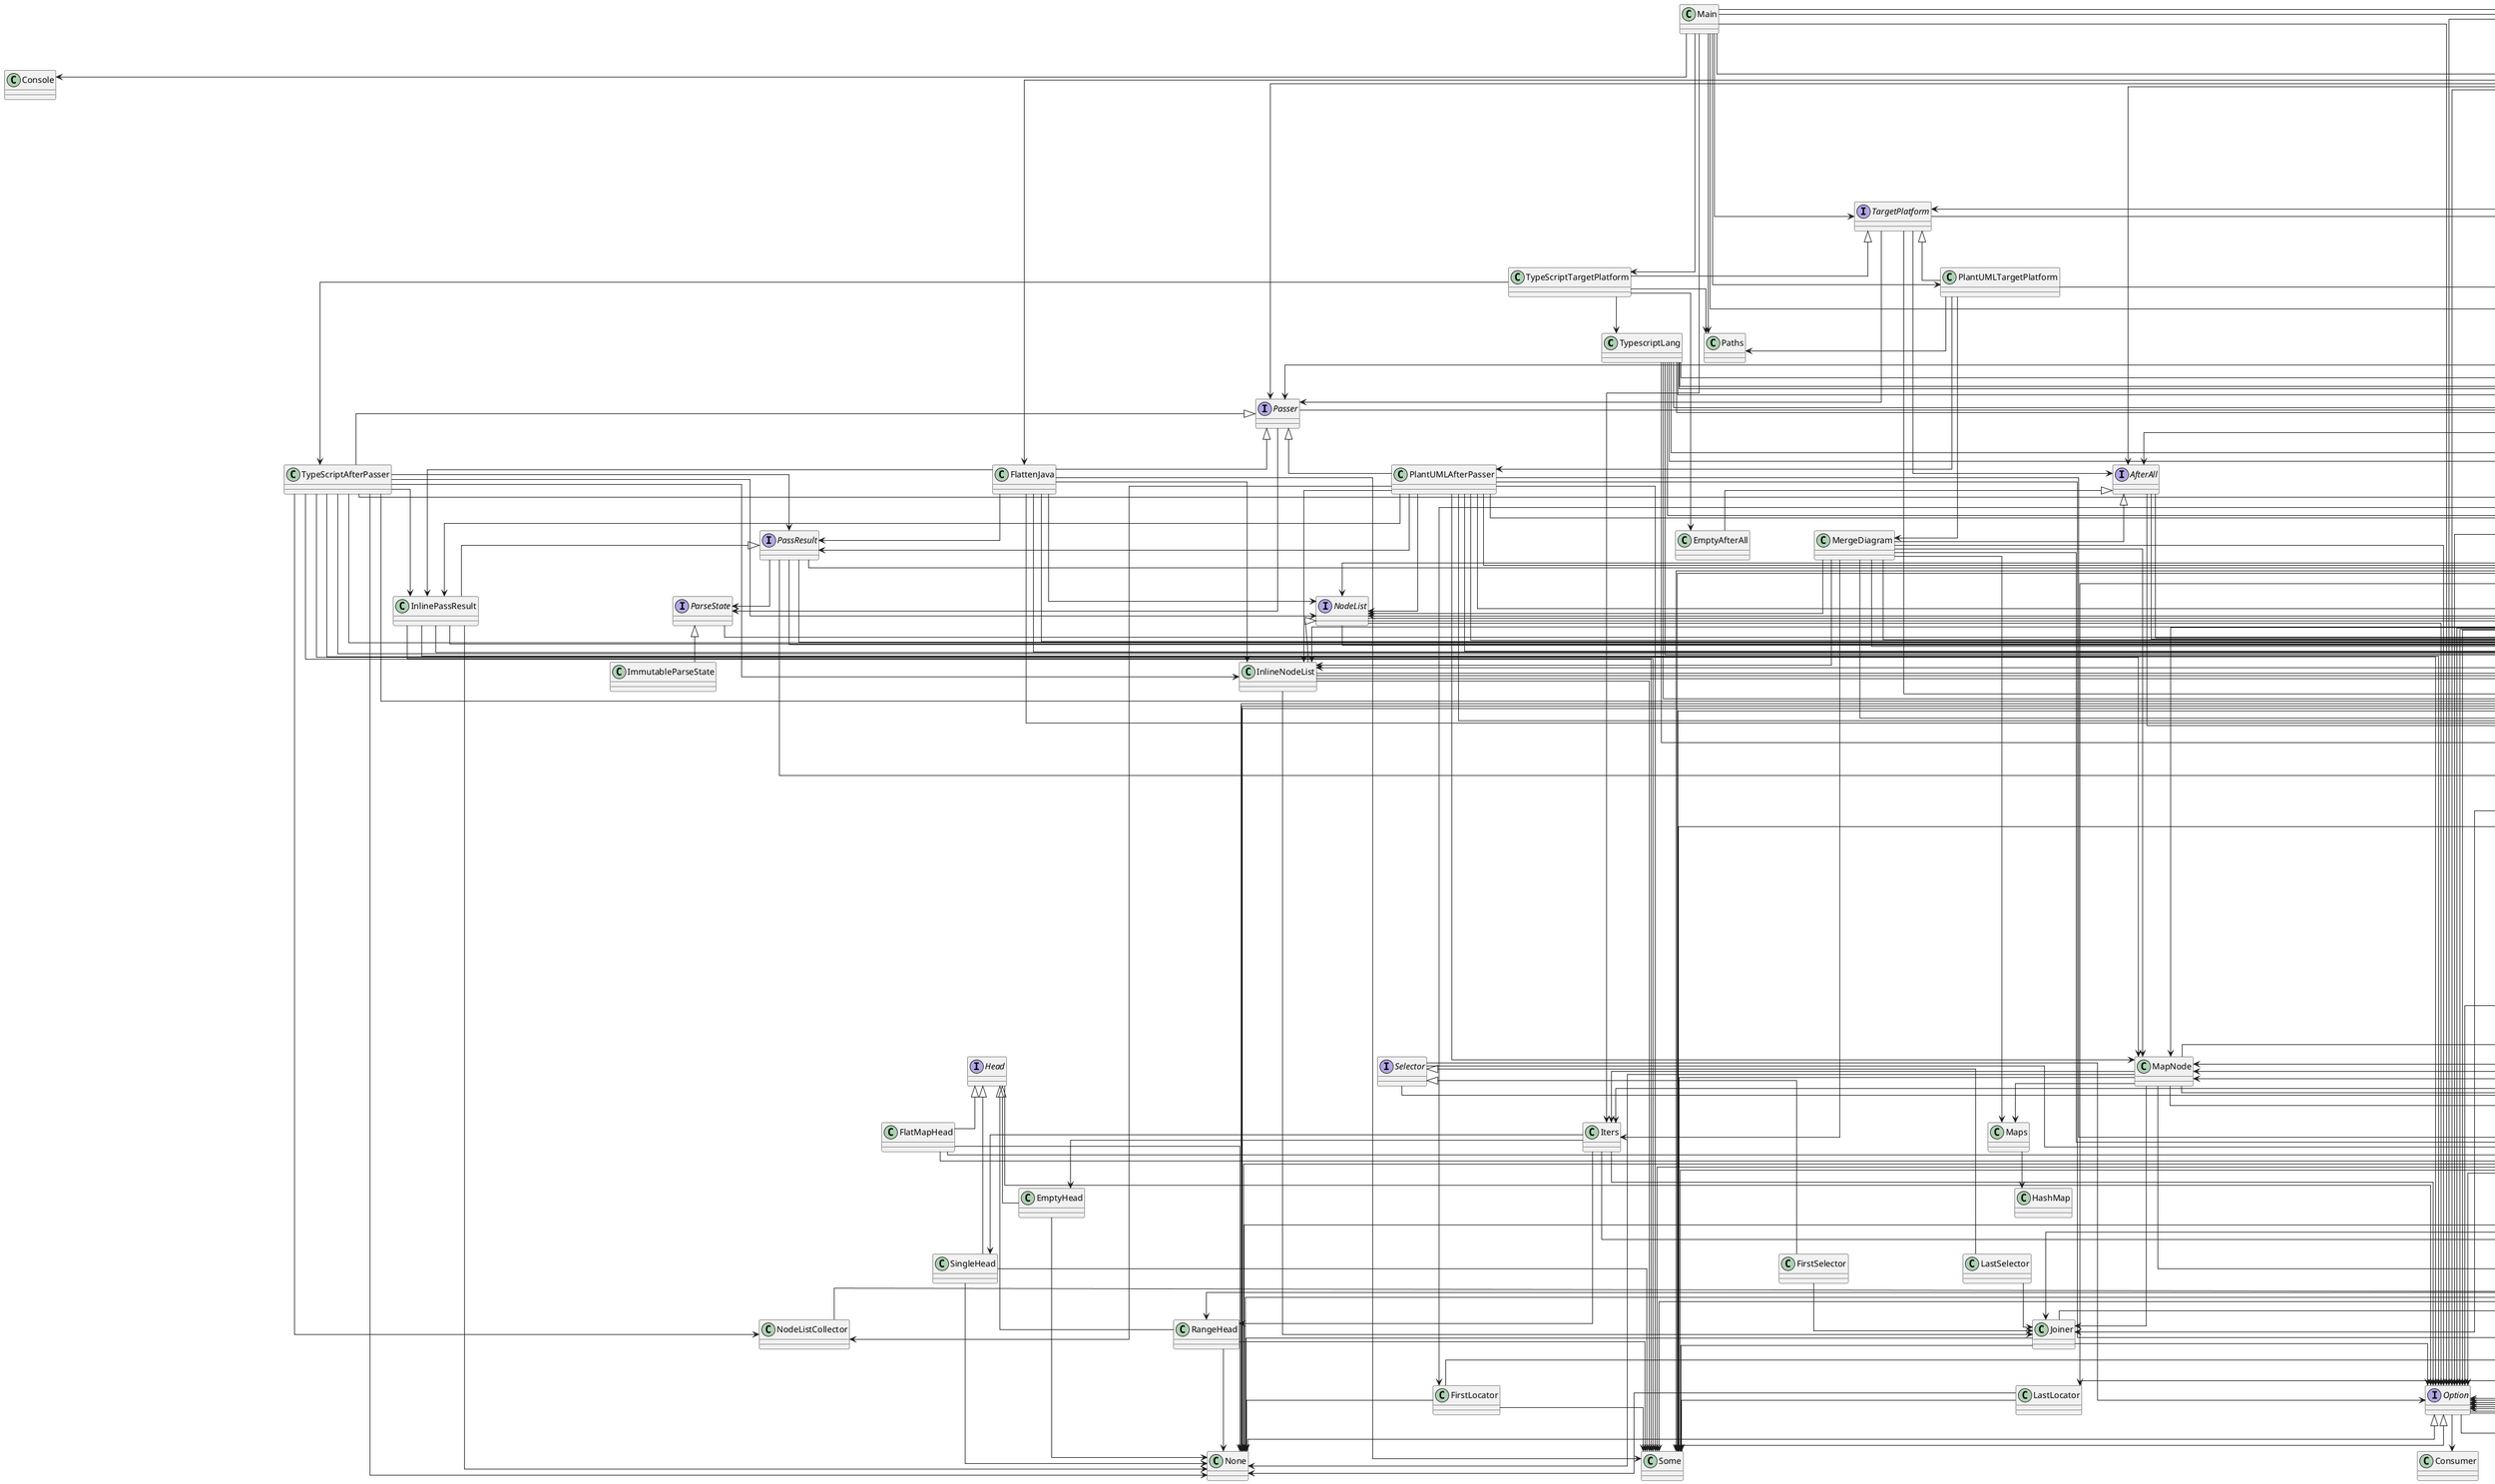 @startuml
skinparam linetype ortho
class TypescriptLang

class TypeScriptTargetPlatform
TargetPlatform <|-- TypeScriptTargetPlatform

interface Targets

class Unit

interface List

interface TargetPlatform

class Joiner
Collector <|-- Joiner

class ListCollector
Collector <|-- ListCollector

class FlattenJava
Passer <|-- FlattenJava

class Maps

class Tuple2

interface PassResult

class ApplicationError
Error <|-- ApplicationError

class StagedCompiler
Compiler <|-- StagedCompiler

interface LazyRule
Rule <|-- LazyRule

interface Compiler

class MapCollector
Collector <|-- MapCollector

class ImmutableCompileError
CompileError <|-- ImmutableCompileError

interface NodeList

interface Folder

class LastSelector
Selector <|-- LastSelector

class RuleGenerator
Generator <|-- RuleGenerator

interface Passer

class InlineCompileResult
CompileResult <|-- InlineCompileResult

class RuleLexer
Lexer <|-- RuleLexer

class CompileApplication
Application <|-- CompileApplication

class MapUnitSet
UnitSet <|-- MapUnitSet

class OrState

class InlinePassResult
PassResult <|-- InlinePassResult

interface ParseState

interface Rule

class CompileResultCollector
Collector <|-- CompileResultCollector

interface Error

class PathTargets
Targets <|-- PathTargets

class Location

class SingleHead
Head <|-- SingleHead

interface Option

class StripRule
Rule <|-- StripRule

class CompileErrors

class Ok
Result <|-- Ok

interface Parser
Stage <|-- Parser

interface Lexer
Stage <|-- Lexer

class DivideRule
Rule <|-- DivideRule

interface IOResult

class LocatingRule
Rule <|-- LocatingRule

class SuffixRule
Rule <|-- SuffixRule

interface Result

interface AfterAll

class PlantUMLLang

class Main

class Console

class LastLocator
Locator <|-- LastLocator

class MutableDivideState
DivideState <|-- MutableDivideState

interface CompileError
Error <|-- CompileError

interface Locator

class TypeSeparatorFolder
Folder <|-- TypeSeparatorFolder

class ContextRule
Rule <|-- ContextRule

interface Selector

interface UnitSet

class RangeHead
Head <|-- RangeHead

interface Source

class FlatMapHead
Head <|-- FlatMapHead

class FoldingDivider
Divider <|-- FoldingDivider

class Lists

class CommonLang

class InvocationFolder
Folder <|-- InvocationFolder

class JavaLang

interface Filter

class StringRule
Rule <|-- StringRule

class ThrowableError
Error <|-- ThrowableError

class None
Option <|-- None

class JVMList
List <|-- JVMList

class ResultCollector
Collector <|-- ResultCollector

interface Head

class StatementFolder
Folder <|-- StatementFolder

interface Generator
Stage <|-- Generator

class Max
Collector <|-- Max

class NodeContext
Context <|-- NodeContext

interface CompileResult

class DividingSplitter
Splitter <|-- DividingSplitter

class EmptyHead
Head <|-- EmptyHead

class NodeListCollector
Collector <|-- NodeListCollector

class NumberFilter
Filter <|-- NumberFilter

interface Stage

class CompileResults

class PathSources
Sources <|-- PathSources

interface Map

interface DivideState

class PlantUMLTargetPlatform
TargetPlatform <|-- PlantUMLTargetPlatform

class MutableLazyRule
LazyRule <|-- MutableLazyRule

class JVMMap
Map <|-- JVMMap

class PrefixRule
Rule <|-- PrefixRule

class EmptyAfterAll
AfterAll <|-- EmptyAfterAll

class FirstSelector
Selector <|-- FirstSelector

class ExactRule
Rule <|-- ExactRule

class PathSource
Source <|-- PathSource

class StringContext
Context <|-- StringContext

class TypeRule
Rule <|-- TypeRule

class SymbolFilter
Filter <|-- SymbolFilter

class InlineNodeList
NodeList <|-- InlineNodeList

class FirstLocator
Locator <|-- FirstLocator

interface Node

class OrRule
Rule <|-- OrRule

interface Iter

class NodeRule
Rule <|-- NodeRule

class Iters

class BlockFolder
Folder <|-- BlockFolder

class ApplicationBuilder

class DelimitedFolder
Folder <|-- DelimitedFolder

class TypeScriptAfterPasser
Passer <|-- TypeScriptAfterPasser

interface Collector

class Some
Option <|-- Some

class LocatingSplitter
Splitter <|-- LocatingSplitter

interface Context

class MergeDiagram
AfterAll <|-- MergeDiagram

interface Sources

interface Application

class ImmutableParseState
ParseState <|-- ImmutableParseState

interface Divider

class TreeParser
Parser <|-- TreeParser

class Err
Result <|-- Err

class OptionNodeListRule
Rule <|-- OptionNodeListRule

class PlantUMLAfterPasser
Passer <|-- PlantUMLAfterPasser

class ValueFolder
Folder <|-- ValueFolder

class SafeFiles

class HeadedIter
Iter <|-- HeadedIter

interface Splitter

class MapNode
Node <|-- MapNode

class FilterRule
Rule <|-- FilterRule

class InlineIOResult
IOResult <|-- InlineIOResult

Iters --> Option
Iters --> EmptyHead
Iters --> HeadedIter
Iters --> RangeHead
Iters --> SingleHead
RangeHead --> None
RangeHead --> Some
MergeDiagram --> Option
MergeDiagram --> Tuple2
MergeDiagram --> List
MergeDiagram --> Lists
MergeDiagram --> Maps
MergeDiagram --> Iters
MergeDiagram --> ListCollector
MergeDiagram --> InlineNodeList
MergeDiagram --> MapNode
MergeDiagram --> NodeList
Node --> Option
Node --> Tuple2
Node --> Iter
ParseState --> Location
FlatMapHead --> None
FlatMapHead --> Iter
FlatMapHead --> Function
JVMList --> None
JVMList --> Some
JVMList --> HeadedIter
JVMList --> RangeHead
JVMList --> ListCollector
JVMList --> ArrayList
MutableLazyRule --> None
MutableLazyRule --> Option
MutableLazyRule --> Some
MutableLazyRule --> CompileResult
MutableLazyRule --> CompileErrors
MutableLazyRule --> Node
OrState --> None
OrState --> Option
OrState --> Some
OrState --> List
OrState --> Lists
OrState --> Err
OrState --> Ok
OrState --> CompileResult
OrState --> CompileResults
OrState --> Context
OrState --> CompileError
OrState --> ImmutableCompileError
DivideRule --> Option
DivideRule --> List
DivideRule --> ListCollector
DivideRule --> CompileResultCollector
DivideRule --> CompileErrors
DivideRule --> InlineNodeList
DivideRule --> MapNode
DivideRule --> NodeList
DivideRule --> FoldingDivider
DivideRule --> Folder
Locator --> Option
ListCollector --> List
ListCollector --> Lists
Lists --> ArrayList
Lists --> Arrays
IOResult --> Result
IOResult --> IOException
IOResult --> Function
Stage --> CompileResult
Iter --> Option
Iter --> Collector
Iter --> Result
Iter --> BiFunction
Iter --> Function
Iter --> Predicate
Selector --> Option
Selector --> Tuple2
Selector --> List
PrefixRule --> CompileErrors
Head --> Option
NodeContext --> Node
NodeList --> Option
NodeList --> Iter
NodeList --> CompileResult
NodeList --> Function
SingleHead --> None
SingleHead --> Some
Sources --> IOResult
Sources --> Location
Sources --> Map
Parser --> Node
Parser --> UnitSet
TreeParser --> Tuple2
TreeParser --> Map
TreeParser --> MapCollector
TreeParser --> Ok
TreeParser --> CompileResult
TreeParser --> CompileResultCollector
TreeParser --> CompileResults
TreeParser --> CompileError
TreeParser --> InlineNodeList
TreeParser --> NodeList
TreeParser --> Location
TreeParser --> AfterAll
TreeParser --> MapUnitSet
TreeParser --> Passer
InlineNodeList --> Some
InlineNodeList --> List
InlineNodeList --> Lists
InlineNodeList --> Joiner
InlineNodeList --> CompileResultCollector
UnitSet --> Iter
Rule --> CompileResult
Rule --> Node
RuleGenerator --> Tuple2
RuleGenerator --> MapCollector
RuleGenerator --> ResultCollector
RuleGenerator --> CompileResult
RuleGenerator --> CompileResults
RuleGenerator --> Rule
Map --> Tuple2
Map --> Iter
Map --> Function
Map --> Supplier
JVMMap --> JVMList
JVMMap --> ArrayList
Application --> Error
Application --> Option
Generator --> Node
Generator --> Location
Generator --> UnitSet
Generator --> Map
CompileResultCollector --> Ok
Max --> Optional
TypescriptLang --> Lists
TypescriptLang --> DivideRule
TypescriptLang --> LocatingRule
TypescriptLang --> NodeRule
TypescriptLang --> OrRule
TypescriptLang --> PrefixRule
TypescriptLang --> Rule
TypescriptLang --> StringRule
TypescriptLang --> StripRule
TypescriptLang --> SuffixRule
TypescriptLang --> TypeRule
TypescriptLang --> DelimitedFolder
MapNode --> None
MapNode --> Some
MapNode --> Map
MapNode --> Maps
MapNode --> Iters
MapNode --> Joiner
MapNode --> BiFunction
MapNode --> Function
Folder --> DivideState
FoldingDivider --> None
FoldingDivider --> Option
FoldingDivider --> Some
FoldingDivider --> Tuple2
FoldingDivider --> Folder
TargetPlatform --> Rule
TargetPlatform --> AfterAll
TargetPlatform --> Passer
TargetPlatform --> Path
MapCollector --> Tuple2
TypeScriptTargetPlatform --> TypeScriptAfterPasser
TypeScriptTargetPlatform --> TypescriptLang
TypeScriptTargetPlatform --> EmptyAfterAll
TypeScriptTargetPlatform --> Paths
EmptyHead --> None
CompileResults --> Ok
CompileResults --> Result
CompileResults --> CompileError
SafeFiles --> None
SafeFiles --> Option
SafeFiles --> Some
SafeFiles --> JVMList
SafeFiles --> Iter
SafeFiles --> Err
SafeFiles --> Ok
SafeFiles --> IOException
SafeFiles --> Files
SafeFiles --> Path
SafeFiles --> Collectors
SafeFiles --> Stream
Targets --> Location
Targets --> IOException
Targets --> Map
Targets --> Option
StagedCompiler --> Node
StagedCompiler --> UnitSet
StagedCompiler --> Generator
StagedCompiler --> Lexer
StagedCompiler --> Parser
MutableDivideState --> None
MutableDivideState --> Some
MutableDivideState --> List
MutableDivideState --> Lists
CompileApplication --> Some
CompileApplication --> Compiler
CompileApplication --> CompileError
CompileApplication --> ApplicationError
CompileApplication --> ThrowableError
CompileApplication --> Location
CompileApplication --> Sources
CompileApplication --> Targets
CompileApplication --> Map
CompileApplication --> IOException
ContextRule --> Lists
ContextRule --> NodeContext
ContextRule --> CompileError
ContextRule --> StringContext
ContextRule --> ImmutableCompileError
PlantUMLTargetPlatform --> PlantUMLAfterPasser
PlantUMLTargetPlatform --> MergeDiagram
PlantUMLTargetPlatform --> PlantUMLLang
PlantUMLTargetPlatform --> Paths
LocatingRule --> Tuple2
LocatingRule --> CompileErrors
LocatingRule --> FirstLocator
LocatingRule --> LastLocator
LocatingRule --> Locator
SuffixRule --> CompileErrors
JavaLang --> Lists
JavaLang --> ContextRule
JavaLang --> DivideRule
JavaLang --> FilterRule
JavaLang --> LocatingRule
JavaLang --> NodeRule
JavaLang --> OrRule
JavaLang --> PrefixRule
JavaLang --> Rule
JavaLang --> Splitter
JavaLang --> StringRule
JavaLang --> StripRule
JavaLang --> SuffixRule
JavaLang --> TypeRule
JavaLang --> Divider
JavaLang --> FoldingDivider
JavaLang --> DelimitedFolder
JavaLang --> DividingSplitter
PlantUMLLang --> Lists
PlantUMLLang --> DivideRule
PlantUMLLang --> ExactRule
PlantUMLLang --> LocatingRule
PlantUMLLang --> OrRule
PlantUMLLang --> PrefixRule
PlantUMLLang --> Rule
PlantUMLLang --> StringRule
PlantUMLLang --> SuffixRule
PlantUMLLang --> TypeRule
PlantUMLLang --> StatementFolder
CompileResult --> Tuple2
CompileResult --> Result
CompileResult --> CompileError
CompileResult --> BiFunction
CompileResult --> Function
CompileResult --> Supplier
FlattenJava --> Some
FlattenJava --> Tuple2
FlattenJava --> ListCollector
FlattenJava --> CompileResults
FlattenJava --> InlineNodeList
FlattenJava --> NodeList
FlattenJava --> InlinePassResult
FlattenJava --> PassResult
PassResult --> Tuple2
PassResult --> CompileResult
PassResult --> Node
PassResult --> ParseState
PassResult --> Supplier
FilterRule --> CompileErrors
FilterRule --> Filter
FilterRule --> NumberFilter
FilterRule --> SymbolFilter
Unit --> Tuple2
Unit --> Location
Passer --> Node
Passer --> ParseState
Result --> Tuple2
Result --> Function
Result --> Supplier
ApplicationBuilder --> Option
ApplicationBuilder --> Error
ApplicationBuilder --> Compiler
ApplicationBuilder --> StagedCompiler
ApplicationBuilder --> TargetPlatform
ApplicationBuilder --> Sources
ApplicationBuilder --> PathTargets
ApplicationBuilder --> Targets
ApplicationBuilder --> FlattenJava
ApplicationBuilder --> JavaLang
ApplicationBuilder --> AfterAll
ApplicationBuilder --> Passer
ApplicationBuilder --> Generator
ApplicationBuilder --> RuleGenerator
ApplicationBuilder --> Lexer
ApplicationBuilder --> RuleLexer
ApplicationBuilder --> Parser
ApplicationBuilder --> TreeParser
ApplicationBuilder --> Path
Maps --> HashMap
List --> Option
List --> Tuple2
List --> Iter
List --> BiFunction
ResultCollector --> Tuple2
ResultCollector --> Ok
ResultCollector --> Result
Compiler --> CompileResult
Compiler --> Location
Compiler --> Map
OrRule --> Iter
OrRule --> Context
OrRule --> NodeContext
OrRule --> StringContext
OrRule --> CompileError
OrRule --> List
OrRule --> Function
PathSource --> List
PathSource --> Lists
PathSource --> SafeFiles
PathSource --> Path
PathTargets --> Tuple2
PathTargets --> Iters
PathTargets --> SafeFiles
PathTargets --> Files
PathTargets --> Path
CompileErrors --> Err
CompileErrors --> CompileResult
CompileErrors --> CompileResults
CompileErrors --> NodeContext
CompileErrors --> StringContext
CompileErrors --> Node
CompileErrors --> ImmutableCompileError
DivideState --> Tuple2
DivideState --> Option
DivideState --> Iter
HeadedIter --> Ok
Lexer --> Map
Lexer --> Node
Lexer --> Location
Lexer --> UnitSet
Option --> Consumer
Option --> Function
Option --> Predicate
Option --> Supplier
StringRule --> Ok
StringRule --> CompileResults
StringRule --> CompileErrors
StringRule --> MapNode
InlinePassResult --> None
InlinePassResult --> Option
InlinePassResult --> Some
InlinePassResult --> Ok
InlinePassResult --> CompileResults
Source --> IOResult
Source --> Location
PathSources --> Tuple2
PathSources --> List
PathSources --> MapCollector
PathSources --> Iter
PathSources --> ListCollector
PathSources --> ResultCollector
PathSources --> Result
PathSources --> InlineIOResult
PathSources --> SafeFiles
PathSources --> IOException
PathSources --> Files
PathSources --> Path
MapUnitSet --> Tuple2
MapUnitSet --> Node
MapUnitSet --> Location
MapUnitSet --> Map
ThrowableError --> PrintWriter
ThrowableError --> StringWriter
ExactRule --> Ok
ExactRule --> CompileResults
ExactRule --> CompileErrors
ExactRule --> MapNode
LocatingSplitter --> Locator
FirstLocator --> None
FirstLocator --> Some
AfterAll --> Node
AfterAll --> Location
AfterAll --> Map
Joiner --> None
Joiner --> Option
Joiner --> Some
LastLocator --> None
LastLocator --> Some
Splitter --> Option
Splitter --> Tuple2
ImmutableCompileError --> List
ImmutableCompileError --> Lists
ImmutableCompileError --> Iter
ImmutableCompileError --> Joiner
ImmutableCompileError --> Max
ImmutableCompileError --> Context
FirstSelector --> Joiner
LastSelector --> Joiner
CommonLang --> Lists
CommonLang --> ContextRule
CommonLang --> DivideRule
CommonLang --> ExactRule
CommonLang --> FilterRule
CommonLang --> LocatingRule
CommonLang --> NodeRule
CommonLang --> OrRule
CommonLang --> PrefixRule
CommonLang --> Rule
CommonLang --> Splitter
CommonLang --> StringRule
CommonLang --> StripRule
CommonLang --> SuffixRule
CommonLang --> TypeRule
CommonLang --> FoldingDivider
CommonLang --> DelimitedFolder
CommonLang --> StatementFolder
CommonLang --> DividingSplitter
TypeScriptAfterPasser --> None
TypeScriptAfterPasser --> Option
TypeScriptAfterPasser --> Some
TypeScriptAfterPasser --> Tuple2
TypeScriptAfterPasser --> Lists
TypeScriptAfterPasser --> CompileResult
TypeScriptAfterPasser --> CompileResults
TypeScriptAfterPasser --> InlineNodeList
TypeScriptAfterPasser --> MapNode
TypeScriptAfterPasser --> NodeList
TypeScriptAfterPasser --> NodeListCollector
TypeScriptAfterPasser --> InlinePassResult
TypeScriptAfterPasser --> PassResult
NodeRule --> Ok
NodeRule --> CompileResults
NodeRule --> CompileErrors
NodeRule --> MapNode
DividingSplitter --> List
DividingSplitter --> ListCollector
DividingSplitter --> Divider
Main --> Console
Main --> Option
Main --> Iters
Main --> ApplicationBuilder
Main --> Error
Main --> PlantUMLTargetPlatform
Main --> TargetPlatform
Main --> TypeScriptTargetPlatform
Main --> PathSources
Main --> Sources
Main --> Paths
Divider --> Iter
OptionNodeListRule --> Lists
OptionNodeListRule --> OrRule
RuleLexer --> Tuple2
RuleLexer --> MapCollector
RuleLexer --> ResultCollector
RuleLexer --> CompileResult
RuleLexer --> CompileResults
RuleLexer --> Rule
RuleLexer --> MapUnitSet
Location --> List
Location --> Joiner
TypeRule --> Lists
TypeRule --> CompileResults
TypeRule --> Context
TypeRule --> NodeContext
TypeRule --> StringContext
TypeRule --> CompileError
TypeRule --> CompileErrors
TypeRule --> ImmutableCompileError
PlantUMLAfterPasser --> Some
PlantUMLAfterPasser --> Tuple2
PlantUMLAfterPasser --> List
PlantUMLAfterPasser --> ListCollector
PlantUMLAfterPasser --> CompileResult
PlantUMLAfterPasser --> CompileResultCollector
PlantUMLAfterPasser --> CompileResults
PlantUMLAfterPasser --> CompileErrors
PlantUMLAfterPasser --> InlineNodeList
PlantUMLAfterPasser --> MapNode
PlantUMLAfterPasser --> NodeList
PlantUMLAfterPasser --> NodeListCollector
PlantUMLAfterPasser --> StringRule
PlantUMLAfterPasser --> InlinePassResult
PlantUMLAfterPasser --> PassResult
@enduml
